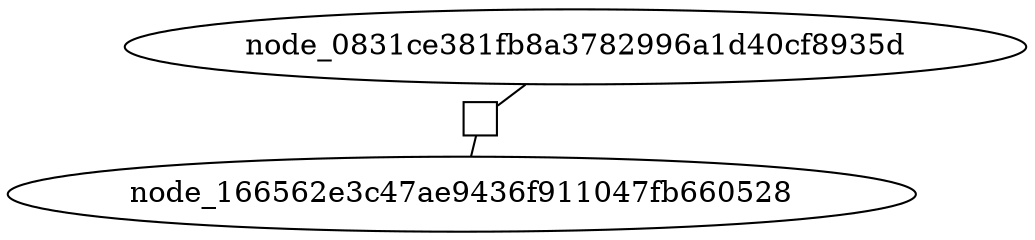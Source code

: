 graph {
	graph [layout=fdp]
	subgraph cluster_d2dd739afc71e4eabc8b572ae98ca5e9 {}
	node_0831ce381fb8a3782996a1d40cf8935d
	node_166562e3c47ae9436f911047fb660528
	cluster_d2dd739afc71e4eabc8b572ae98ca5e9 -- node_166562e3c47ae9436f911047fb660528
	cluster_d2dd739afc71e4eabc8b572ae98ca5e9 -- node_0831ce381fb8a3782996a1d40cf8935d
}
